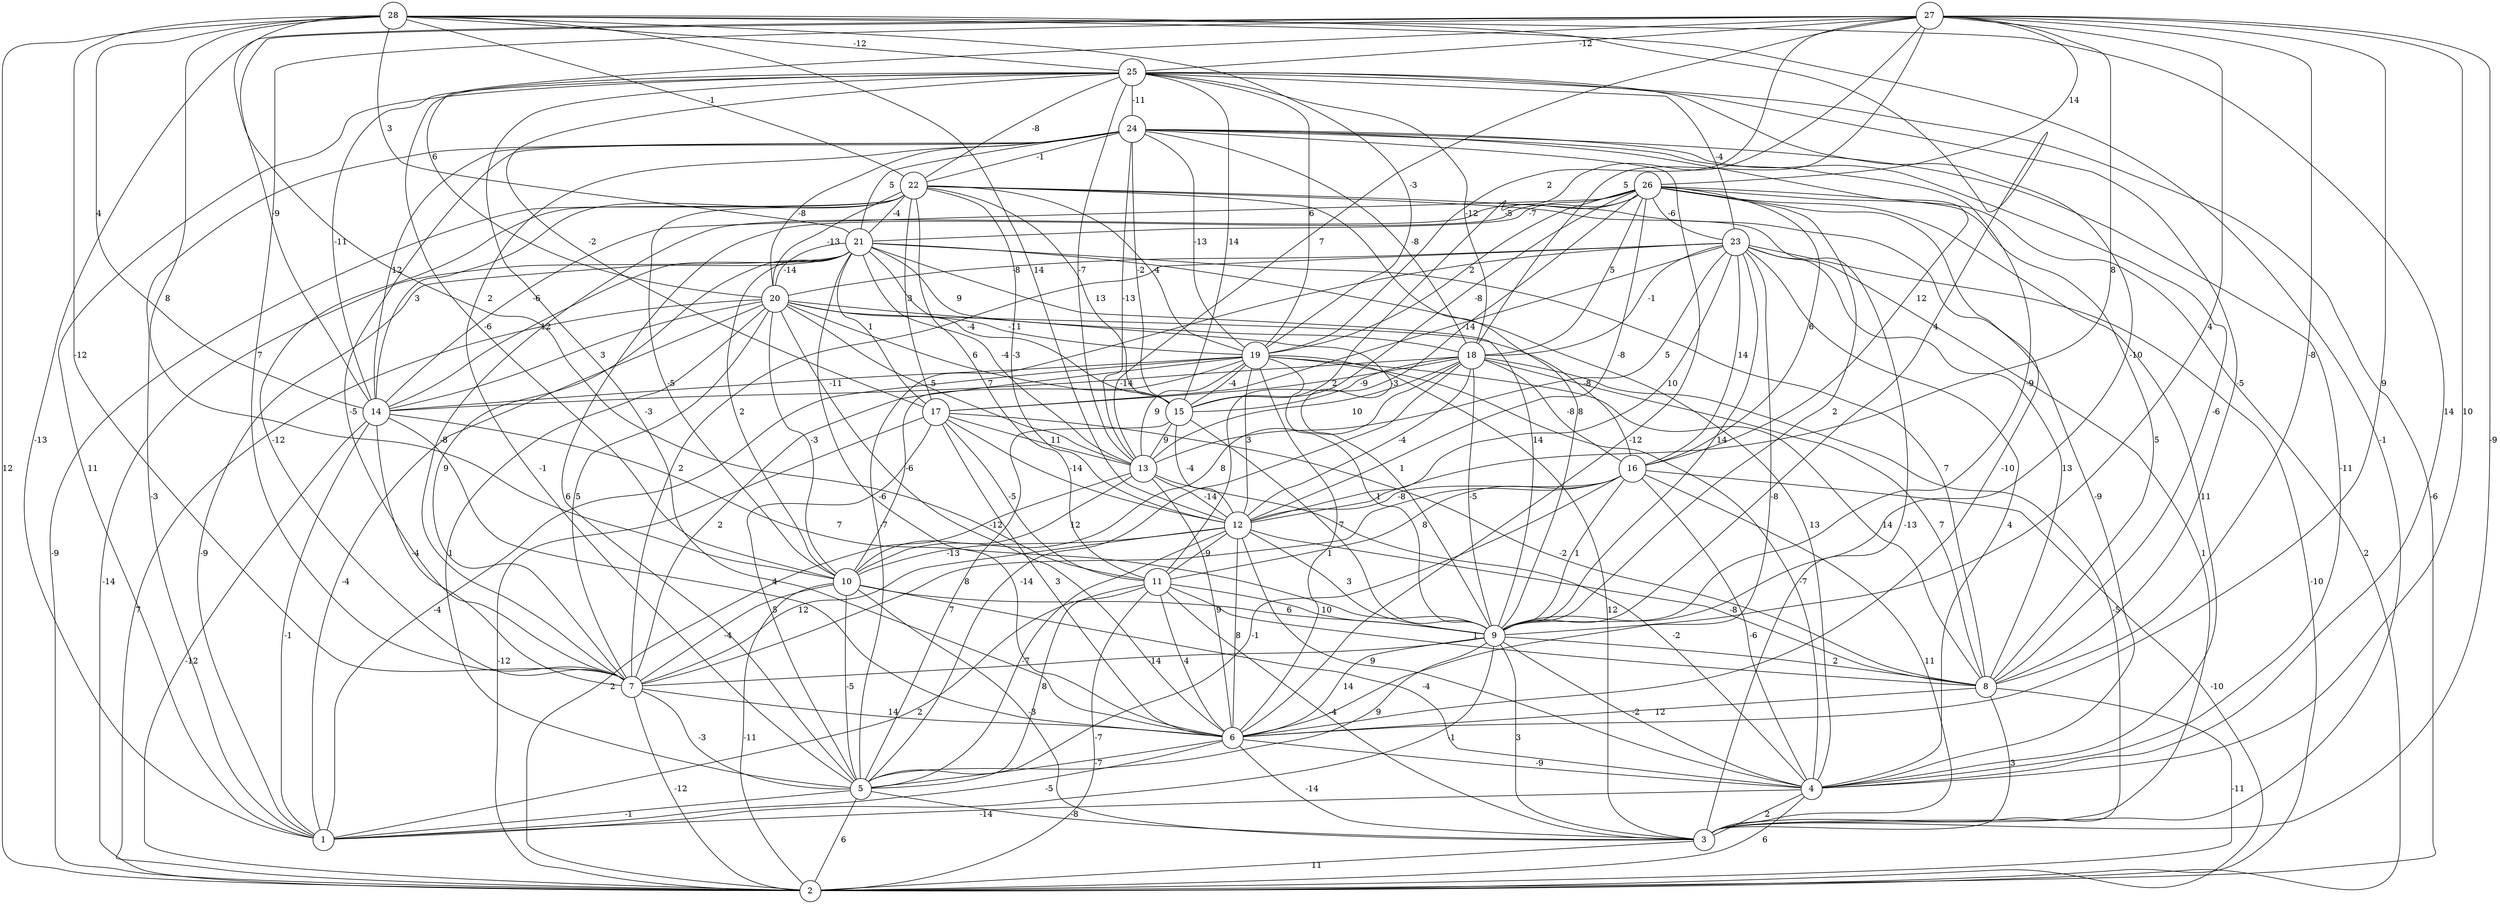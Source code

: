 graph { 
	 fontname="Helvetica,Arial,sans-serif" 
	 node [shape = circle]; 
	 28 -- 2 [label = "12"];
	 28 -- 3 [label = "-1"];
	 28 -- 4 [label = "14"];
	 28 -- 7 [label = "-12"];
	 28 -- 9 [label = "4"];
	 28 -- 10 [label = "8"];
	 28 -- 11 [label = "2"];
	 28 -- 12 [label = "14"];
	 28 -- 14 [label = "4"];
	 28 -- 19 [label = "-3"];
	 28 -- 21 [label = "3"];
	 28 -- 22 [label = "-1"];
	 28 -- 25 [label = "-12"];
	 27 -- 1 [label = "-13"];
	 27 -- 3 [label = "-9"];
	 27 -- 4 [label = "10"];
	 27 -- 6 [label = "9"];
	 27 -- 7 [label = "7"];
	 27 -- 8 [label = "-8"];
	 27 -- 9 [label = "4"];
	 27 -- 12 [label = "8"];
	 27 -- 13 [label = "7"];
	 27 -- 14 [label = "-9"];
	 27 -- 15 [label = "-5"];
	 27 -- 18 [label = "5"];
	 27 -- 19 [label = "2"];
	 27 -- 20 [label = "6"];
	 27 -- 25 [label = "-12"];
	 27 -- 26 [label = "14"];
	 26 -- 2 [label = "2"];
	 26 -- 4 [label = "11"];
	 26 -- 5 [label = "6"];
	 26 -- 6 [label = "-10"];
	 26 -- 7 [label = "-8"];
	 26 -- 8 [label = "5"];
	 26 -- 9 [label = "2"];
	 26 -- 11 [label = "-3"];
	 26 -- 12 [label = "-8"];
	 26 -- 14 [label = "-6"];
	 26 -- 15 [label = "-8"];
	 26 -- 16 [label = "6"];
	 26 -- 18 [label = "5"];
	 26 -- 19 [label = "2"];
	 26 -- 21 [label = "-7"];
	 26 -- 23 [label = "-6"];
	 25 -- 1 [label = "11"];
	 25 -- 2 [label = "-6"];
	 25 -- 6 [label = "-3"];
	 25 -- 8 [label = "-5"];
	 25 -- 9 [label = "-10"];
	 25 -- 10 [label = "-6"];
	 25 -- 13 [label = "-7"];
	 25 -- 14 [label = "-11"];
	 25 -- 15 [label = "14"];
	 25 -- 17 [label = "-2"];
	 25 -- 18 [label = "-12"];
	 25 -- 19 [label = "6"];
	 25 -- 22 [label = "-8"];
	 25 -- 23 [label = "-4"];
	 25 -- 24 [label = "-11"];
	 24 -- 1 [label = "-3"];
	 24 -- 4 [label = "-11"];
	 24 -- 5 [label = "-1"];
	 24 -- 6 [label = "-12"];
	 24 -- 7 [label = "-5"];
	 24 -- 8 [label = "-6"];
	 24 -- 9 [label = "-9"];
	 24 -- 13 [label = "-13"];
	 24 -- 14 [label = "12"];
	 24 -- 15 [label = "-2"];
	 24 -- 16 [label = "12"];
	 24 -- 18 [label = "-8"];
	 24 -- 19 [label = "-13"];
	 24 -- 20 [label = "-8"];
	 24 -- 21 [label = "5"];
	 24 -- 22 [label = "-1"];
	 23 -- 2 [label = "-10"];
	 23 -- 3 [label = "1"];
	 23 -- 4 [label = "4"];
	 23 -- 5 [label = "-7"];
	 23 -- 6 [label = "-8"];
	 23 -- 7 [label = "2"];
	 23 -- 8 [label = "13"];
	 23 -- 9 [label = "14"];
	 23 -- 12 [label = "10"];
	 23 -- 13 [label = "5"];
	 23 -- 16 [label = "14"];
	 23 -- 17 [label = "-14"];
	 23 -- 18 [label = "-1"];
	 23 -- 20 [label = "-8"];
	 22 -- 2 [label = "-9"];
	 22 -- 3 [label = "-13"];
	 22 -- 4 [label = "-9"];
	 22 -- 7 [label = "-12"];
	 22 -- 9 [label = "8"];
	 22 -- 10 [label = "-5"];
	 22 -- 11 [label = "7"];
	 22 -- 12 [label = "-3"];
	 22 -- 14 [label = "3"];
	 22 -- 15 [label = "13"];
	 22 -- 17 [label = "3"];
	 22 -- 19 [label = "4"];
	 22 -- 20 [label = "-13"];
	 22 -- 21 [label = "-4"];
	 21 -- 1 [label = "-9"];
	 21 -- 2 [label = "-14"];
	 21 -- 4 [label = "13"];
	 21 -- 6 [label = "-6"];
	 21 -- 7 [label = "9"];
	 21 -- 8 [label = "7"];
	 21 -- 9 [label = "14"];
	 21 -- 10 [label = "2"];
	 21 -- 13 [label = "-4"];
	 21 -- 14 [label = "-12"];
	 21 -- 15 [label = "-4"];
	 21 -- 17 [label = "1"];
	 21 -- 18 [label = "9"];
	 21 -- 20 [label = "-14"];
	 20 -- 1 [label = "-4"];
	 20 -- 2 [label = "7"];
	 20 -- 5 [label = "1"];
	 20 -- 6 [label = "-12"];
	 20 -- 7 [label = "5"];
	 20 -- 9 [label = "1"];
	 20 -- 10 [label = "-3"];
	 20 -- 13 [label = "5"];
	 20 -- 14 [label = "3"];
	 20 -- 15 [label = "6"];
	 20 -- 16 [label = "-8"];
	 20 -- 19 [label = "-11"];
	 19 -- 1 [label = "-4"];
	 19 -- 3 [label = "12"];
	 19 -- 4 [label = "-7"];
	 19 -- 6 [label = "1"];
	 19 -- 7 [label = "2"];
	 19 -- 8 [label = "14"];
	 19 -- 9 [label = "1"];
	 19 -- 10 [label = "-6"];
	 19 -- 12 [label = "3"];
	 19 -- 13 [label = "9"];
	 19 -- 14 [label = "-11"];
	 19 -- 15 [label = "-4"];
	 18 -- 3 [label = "-5"];
	 18 -- 5 [label = "-14"];
	 18 -- 8 [label = "7"];
	 18 -- 9 [label = "-5"];
	 18 -- 10 [label = "8"];
	 18 -- 12 [label = "-4"];
	 18 -- 13 [label = "10"];
	 18 -- 14 [label = "-14"];
	 18 -- 15 [label = "-9"];
	 18 -- 16 [label = "-8"];
	 18 -- 17 [label = "2"];
	 17 -- 2 [label = "-12"];
	 17 -- 5 [label = "5"];
	 17 -- 6 [label = "3"];
	 17 -- 8 [label = "-2"];
	 17 -- 11 [label = "-5"];
	 17 -- 12 [label = "-14"];
	 17 -- 13 [label = "11"];
	 16 -- 2 [label = "-10"];
	 16 -- 3 [label = "11"];
	 16 -- 4 [label = "-6"];
	 16 -- 5 [label = "-1"];
	 16 -- 7 [label = "8"];
	 16 -- 9 [label = "1"];
	 16 -- 11 [label = "8"];
	 16 -- 12 [label = "-8"];
	 15 -- 5 [label = "7"];
	 15 -- 9 [label = "7"];
	 15 -- 12 [label = "-4"];
	 15 -- 13 [label = "9"];
	 14 -- 1 [label = "-1"];
	 14 -- 2 [label = "-12"];
	 14 -- 6 [label = "4"];
	 14 -- 7 [label = "-4"];
	 14 -- 9 [label = "7"];
	 13 -- 2 [label = "2"];
	 13 -- 4 [label = "-2"];
	 13 -- 6 [label = "9"];
	 13 -- 10 [label = "12"];
	 13 -- 12 [label = "-14"];
	 12 -- 4 [label = "9"];
	 12 -- 5 [label = "-7"];
	 12 -- 6 [label = "8"];
	 12 -- 7 [label = "12"];
	 12 -- 8 [label = "-8"];
	 12 -- 9 [label = "3"];
	 12 -- 10 [label = "-13"];
	 12 -- 11 [label = "-9"];
	 11 -- 1 [label = "2"];
	 11 -- 2 [label = "-7"];
	 11 -- 3 [label = "-4"];
	 11 -- 5 [label = "8"];
	 11 -- 6 [label = "4"];
	 11 -- 8 [label = "1"];
	 11 -- 9 [label = "10"];
	 10 -- 2 [label = "-11"];
	 10 -- 3 [label = "-3"];
	 10 -- 4 [label = "-4"];
	 10 -- 5 [label = "-5"];
	 10 -- 7 [label = "-4"];
	 10 -- 9 [label = "6"];
	 9 -- 1 [label = "-1"];
	 9 -- 3 [label = "3"];
	 9 -- 4 [label = "-2"];
	 9 -- 5 [label = "9"];
	 9 -- 6 [label = "14"];
	 9 -- 7 [label = "-14"];
	 9 -- 8 [label = "2"];
	 8 -- 2 [label = "-11"];
	 8 -- 3 [label = "3"];
	 8 -- 6 [label = "12"];
	 7 -- 2 [label = "-12"];
	 7 -- 5 [label = "-3"];
	 7 -- 6 [label = "14"];
	 6 -- 1 [label = "-5"];
	 6 -- 3 [label = "-14"];
	 6 -- 4 [label = "-9"];
	 6 -- 5 [label = "-7"];
	 5 -- 1 [label = "-1"];
	 5 -- 2 [label = "6"];
	 5 -- 3 [label = "-8"];
	 4 -- 1 [label = "-14"];
	 4 -- 2 [label = "6"];
	 4 -- 3 [label = "2"];
	 3 -- 2 [label = "11"];
	 1;
	 2;
	 3;
	 4;
	 5;
	 6;
	 7;
	 8;
	 9;
	 10;
	 11;
	 12;
	 13;
	 14;
	 15;
	 16;
	 17;
	 18;
	 19;
	 20;
	 21;
	 22;
	 23;
	 24;
	 25;
	 26;
	 27;
	 28;
}
